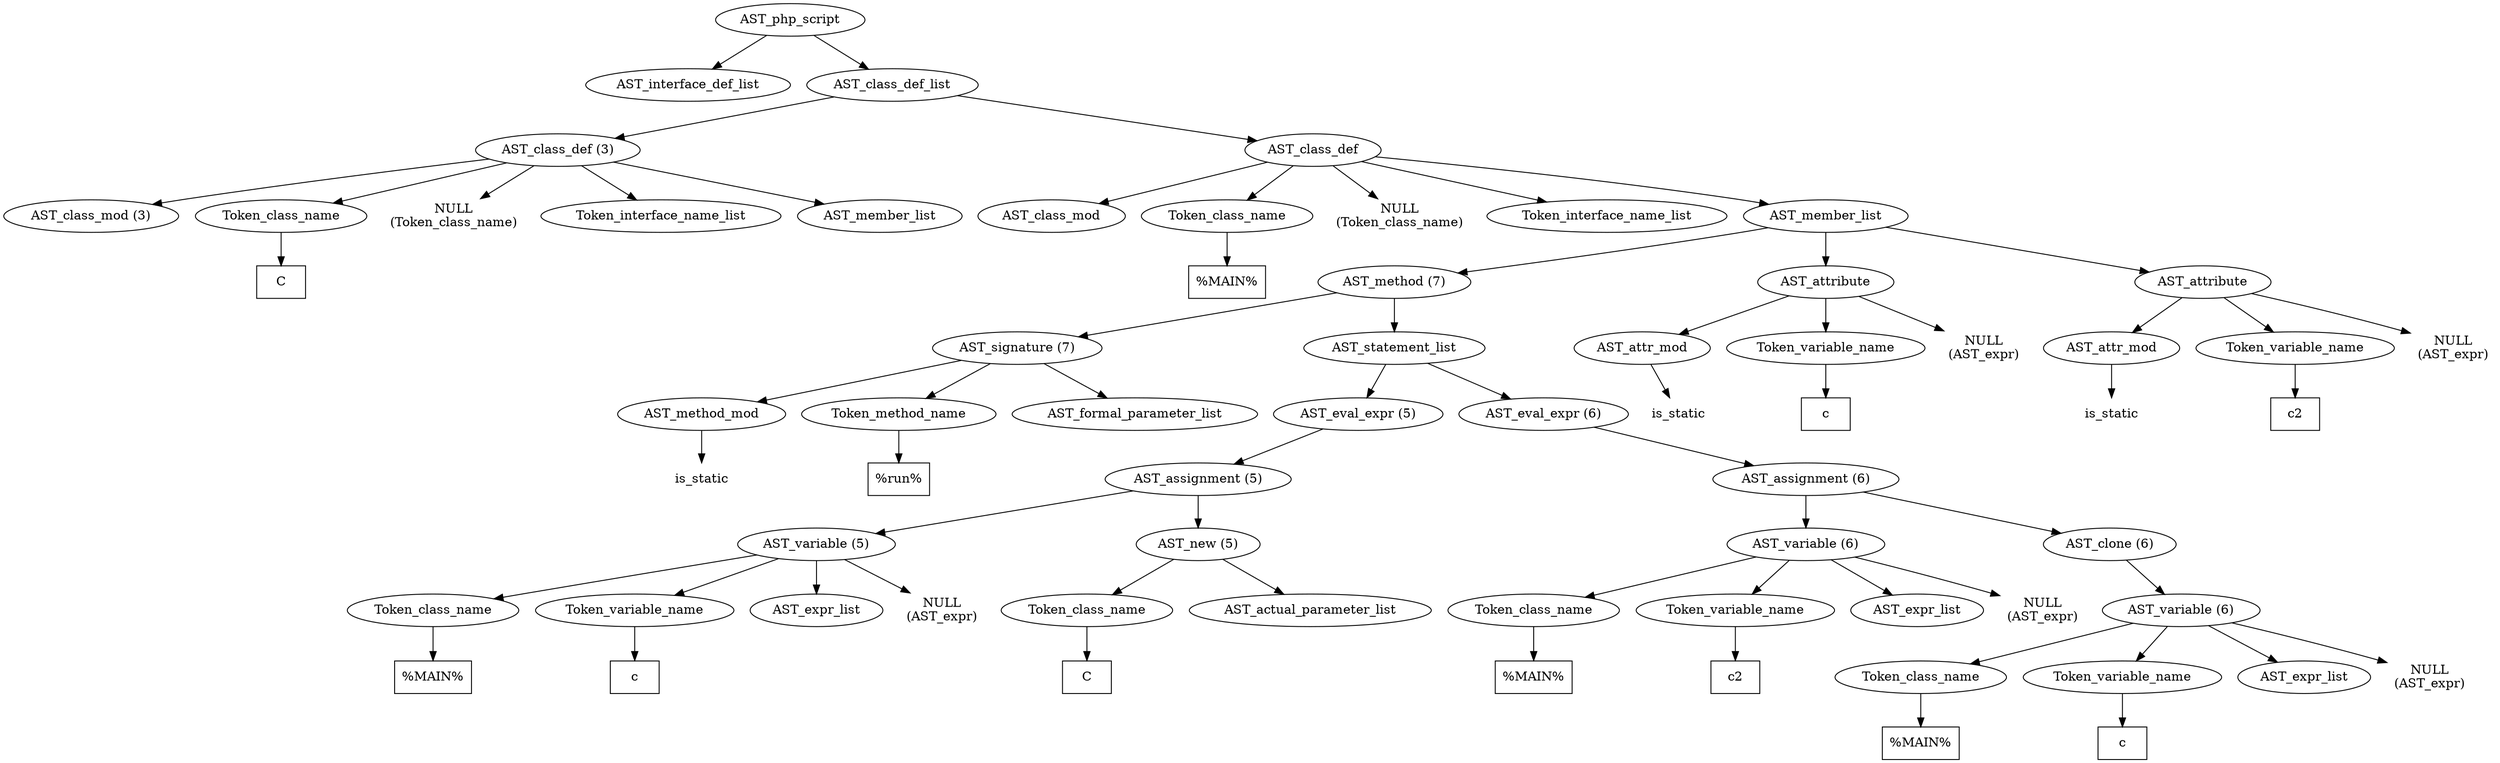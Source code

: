 /*
 * AST in dot format generated by phc -- the PHP compiler
 */

digraph AST {
node_0 [label="AST_php_script"];
node_1 [label="AST_interface_def_list"];
node_2 [label="AST_class_def_list"];
node_3 [label="AST_class_def (3)"];
node_4 [label="AST_class_mod (3)"];
node_5 [label="Token_class_name"];
node_6 [label="C", shape=box]
node_5 -> node_6;
node_7 [label="NULL\n(Token_class_name)", shape=plaintext]
node_8 [label="Token_interface_name_list"];
node_9 [label="AST_member_list"];
node_3 -> node_9;
node_3 -> node_8;
node_3 -> node_7;
node_3 -> node_5;
node_3 -> node_4;
node_10 [label="AST_class_def"];
node_11 [label="AST_class_mod"];
node_12 [label="Token_class_name"];
node_13 [label="%MAIN%", shape=box]
node_12 -> node_13;
node_14 [label="NULL\n(Token_class_name)", shape=plaintext]
node_15 [label="Token_interface_name_list"];
node_16 [label="AST_member_list"];
node_17 [label="AST_method (7)"];
node_18 [label="AST_signature (7)"];
node_19 [label="AST_method_mod"];
node_20 [label="is_static", shape=plaintext]
node_19 -> node_20;
node_21 [label="Token_method_name"];
node_22 [label="%run%", shape=box]
node_21 -> node_22;
node_23 [label="AST_formal_parameter_list"];
node_18 -> node_23;
node_18 -> node_21;
node_18 -> node_19;
node_24 [label="AST_statement_list"];
node_25 [label="AST_eval_expr (5)"];
node_26 [label="AST_assignment (5)"];
node_27 [label="AST_variable (5)"];
node_28 [label="Token_class_name"];
node_29 [label="%MAIN%", shape=box]
node_28 -> node_29;
node_30 [label="Token_variable_name"];
node_31 [label="c", shape=box]
node_30 -> node_31;
node_32 [label="AST_expr_list"];
node_33 [label="NULL\n(AST_expr)", shape=plaintext]
node_27 -> node_33;
node_27 -> node_32;
node_27 -> node_30;
node_27 -> node_28;
node_34 [label="AST_new (5)"];
node_35 [label="Token_class_name"];
node_36 [label="C", shape=box]
node_35 -> node_36;
node_37 [label="AST_actual_parameter_list"];
node_34 -> node_37;
node_34 -> node_35;
node_26 -> node_34;
node_26 -> node_27;
node_25 -> node_26;
node_38 [label="AST_eval_expr (6)"];
node_39 [label="AST_assignment (6)"];
node_40 [label="AST_variable (6)"];
node_41 [label="Token_class_name"];
node_42 [label="%MAIN%", shape=box]
node_41 -> node_42;
node_43 [label="Token_variable_name"];
node_44 [label="c2", shape=box]
node_43 -> node_44;
node_45 [label="AST_expr_list"];
node_46 [label="NULL\n(AST_expr)", shape=plaintext]
node_40 -> node_46;
node_40 -> node_45;
node_40 -> node_43;
node_40 -> node_41;
node_47 [label="AST_clone (6)"];
node_48 [label="AST_variable (6)"];
node_49 [label="Token_class_name"];
node_50 [label="%MAIN%", shape=box]
node_49 -> node_50;
node_51 [label="Token_variable_name"];
node_52 [label="c", shape=box]
node_51 -> node_52;
node_53 [label="AST_expr_list"];
node_54 [label="NULL\n(AST_expr)", shape=plaintext]
node_48 -> node_54;
node_48 -> node_53;
node_48 -> node_51;
node_48 -> node_49;
node_47 -> node_48;
node_39 -> node_47;
node_39 -> node_40;
node_38 -> node_39;
node_24 -> node_38;
node_24 -> node_25;
node_17 -> node_24;
node_17 -> node_18;
node_55 [label="AST_attribute"];
node_56 [label="AST_attr_mod"];
node_57 [label="is_static", shape=plaintext]
node_56 -> node_57;
node_58 [label="Token_variable_name"];
node_59 [label="c", shape=box]
node_58 -> node_59;
node_60 [label="NULL\n(AST_expr)", shape=plaintext]
node_55 -> node_60;
node_55 -> node_58;
node_55 -> node_56;
node_61 [label="AST_attribute"];
node_62 [label="AST_attr_mod"];
node_63 [label="is_static", shape=plaintext]
node_62 -> node_63;
node_64 [label="Token_variable_name"];
node_65 [label="c2", shape=box]
node_64 -> node_65;
node_66 [label="NULL\n(AST_expr)", shape=plaintext]
node_61 -> node_66;
node_61 -> node_64;
node_61 -> node_62;
node_16 -> node_61;
node_16 -> node_55;
node_16 -> node_17;
node_10 -> node_16;
node_10 -> node_15;
node_10 -> node_14;
node_10 -> node_12;
node_10 -> node_11;
node_2 -> node_10;
node_2 -> node_3;
node_0 -> node_2;
node_0 -> node_1;
}
